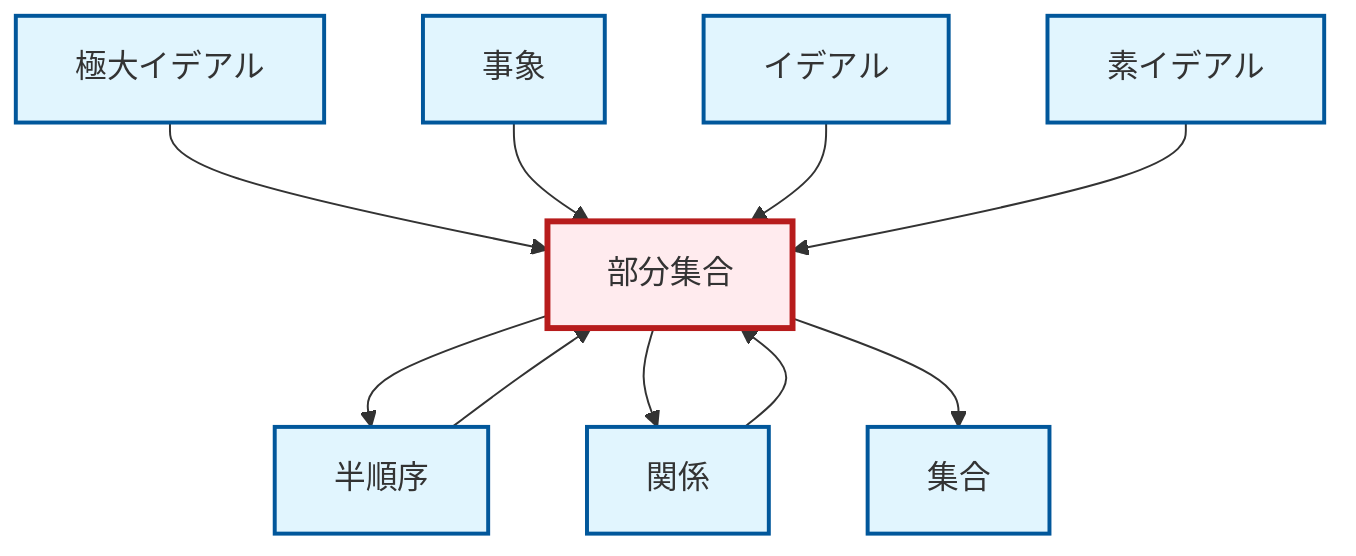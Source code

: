 graph TD
    classDef definition fill:#e1f5fe,stroke:#01579b,stroke-width:2px
    classDef theorem fill:#f3e5f5,stroke:#4a148c,stroke-width:2px
    classDef axiom fill:#fff3e0,stroke:#e65100,stroke-width:2px
    classDef example fill:#e8f5e9,stroke:#1b5e20,stroke-width:2px
    classDef current fill:#ffebee,stroke:#b71c1c,stroke-width:3px
    def-set["集合"]:::definition
    def-ideal["イデアル"]:::definition
    def-subset["部分集合"]:::definition
    def-prime-ideal["素イデアル"]:::definition
    def-event["事象"]:::definition
    def-partial-order["半順序"]:::definition
    def-relation["関係"]:::definition
    def-maximal-ideal["極大イデアル"]:::definition
    def-subset --> def-partial-order
    def-maximal-ideal --> def-subset
    def-subset --> def-relation
    def-event --> def-subset
    def-ideal --> def-subset
    def-relation --> def-subset
    def-prime-ideal --> def-subset
    def-partial-order --> def-subset
    def-subset --> def-set
    class def-subset current